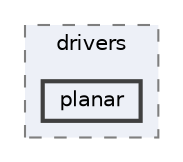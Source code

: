 digraph "planar"
{
 // LATEX_PDF_SIZE
  bgcolor="transparent";
  edge [fontname=Helvetica,fontsize=10,labelfontname=Helvetica,labelfontsize=10];
  node [fontname=Helvetica,fontsize=10,shape=box,height=0.2,width=0.4];
  compound=true
  subgraph clusterdir_4fe5cf12322eb0f9892753dc20f1484c {
    graph [ bgcolor="#edf0f7", pencolor="grey50", label="drivers", fontname=Helvetica,fontsize=10 style="filled,dashed", URL="dir_4fe5cf12322eb0f9892753dc20f1484c.html",tooltip=""]
  dir_fe5699444110f2660e3fac5c4c64b280 [label="planar", fillcolor="#edf0f7", color="grey25", style="filled,bold", URL="dir_fe5699444110f2660e3fac5c4c64b280.html",tooltip=""];
  }
}
